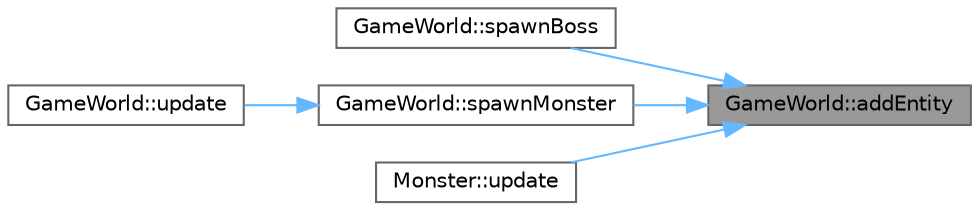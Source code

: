 digraph "GameWorld::addEntity"
{
 // LATEX_PDF_SIZE
  bgcolor="transparent";
  edge [fontname=Helvetica,fontsize=10,labelfontname=Helvetica,labelfontsize=10];
  node [fontname=Helvetica,fontsize=10,shape=box,height=0.2,width=0.4];
  rankdir="RL";
  Node1 [id="Node000001",label="GameWorld::addEntity",height=0.2,width=0.4,color="gray40", fillcolor="grey60", style="filled", fontcolor="black",tooltip="Adds an entity to the game world."];
  Node1 -> Node2 [id="edge1_Node000001_Node000002",dir="back",color="steelblue1",style="solid",tooltip=" "];
  Node2 [id="Node000002",label="GameWorld::spawnBoss",height=0.2,width=0.4,color="grey40", fillcolor="white", style="filled",URL="$classGameWorld.html#a5bee5818731759cd1419b6f94e5eb5ff",tooltip="Spawns the boss entity."];
  Node1 -> Node3 [id="edge2_Node000001_Node000003",dir="back",color="steelblue1",style="solid",tooltip=" "];
  Node3 [id="Node000003",label="GameWorld::spawnMonster",height=0.2,width=0.4,color="grey40", fillcolor="white", style="filled",URL="$classGameWorld.html#a6d3367845fdbd62f471d21fde62cea16",tooltip="Spawns a new monster into the game world."];
  Node3 -> Node4 [id="edge3_Node000003_Node000004",dir="back",color="steelblue1",style="solid",tooltip=" "];
  Node4 [id="Node000004",label="GameWorld::update",height=0.2,width=0.4,color="grey40", fillcolor="white", style="filled",URL="$classGameWorld.html#ae4ee7df3aa3ea4d7b35de20617cda477",tooltip="Updates the game world."];
  Node1 -> Node5 [id="edge4_Node000001_Node000005",dir="back",color="steelblue1",style="solid",tooltip=" "];
  Node5 [id="Node000005",label="Monster::update",height=0.2,width=0.4,color="grey40", fillcolor="white", style="filled",URL="$classMonster.html#a05a0f4dd66f9582f79ca98a42b6add72",tooltip="Updates the monster's state."];
}
